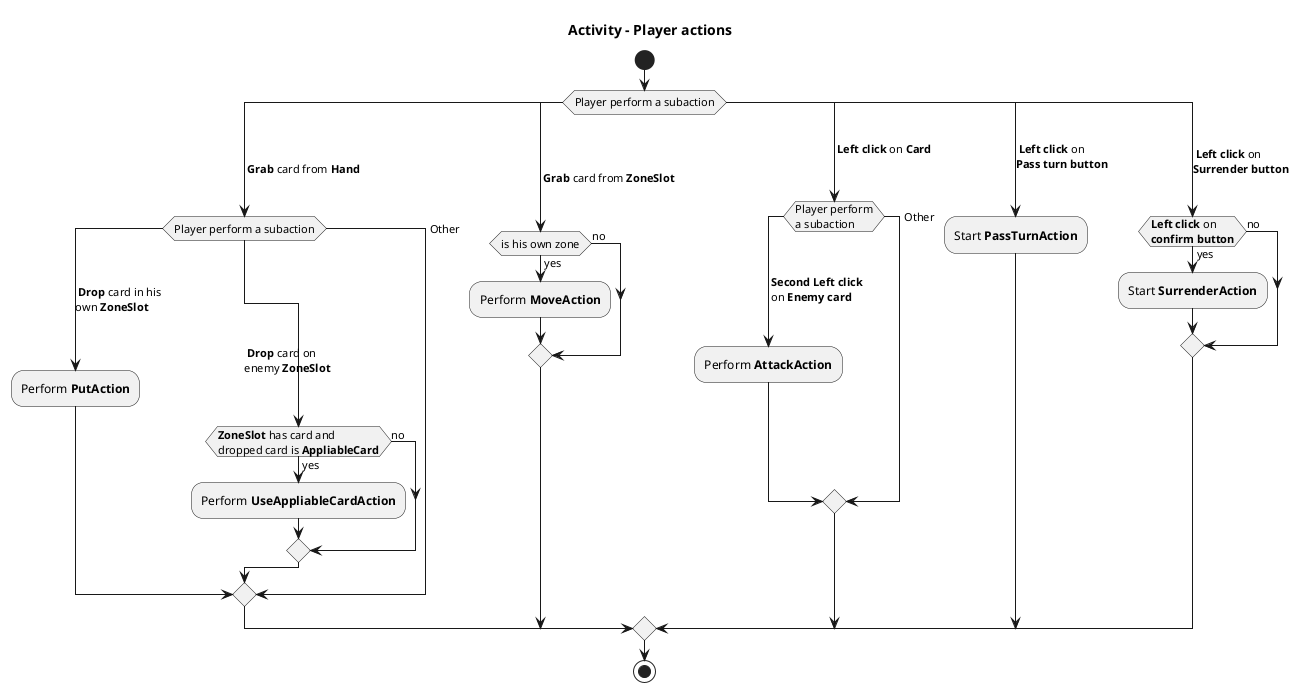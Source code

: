 @startuml 
title "Activity - Player actions"
!pragma useVerticalIf on

start
switch (Player perform a subaction)
case (\n\n **Grab** card from **Hand**)

	switch (Player perform a subaction)
	case ( **Drop** card in his\nown **ZoneSlot**)
		:Perform **PutAction**;
	case (\n\n\n\n **Drop** card on\nenemy **ZoneSlot**)
		if (**ZoneSlot** has card and\ndropped card is **AppliableCard**) then (yes)
			:Perform **UseAppliableCardAction**;
		else (no)
		endif
	case (Other)
	endswitch
	
case (\n\n\n **Grab** card from **ZoneSlot**)
	if (is his own zone) then (yes)
		:Perform **MoveAction**;
	else (no)
	endif
case (\n **Left click** on **Card**)

	switch (Player perform\na subaction)
	case (\n **Second Left click**\n on **Enemy card**)
		:Perform **AttackAction**;
	case (Other)
	endswitch

case (\n **Left click** on\n**Pass turn button**)
	:Start **PassTurnAction**;
case (\n **Left click** on\n**Surrender button**)
	if (**Left click** on\n**confirm button**) then (yes)
		:Start **SurrenderAction**;
	else (no)
	endif
endswitch





stop
@enduml